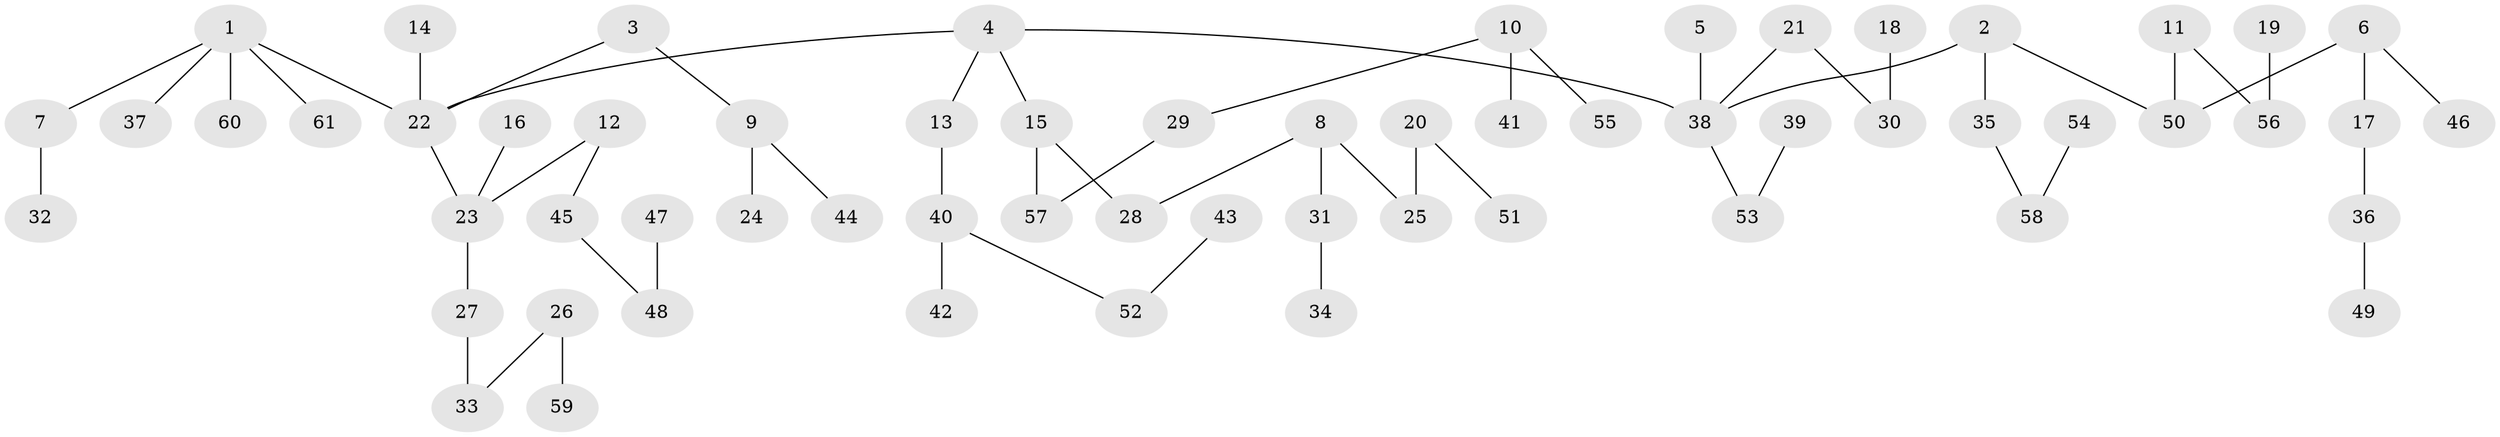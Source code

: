 // original degree distribution, {5: 0.040983606557377046, 6: 0.00819672131147541, 2: 0.26229508196721313, 3: 0.1721311475409836, 4: 0.05737704918032787, 1: 0.45901639344262296}
// Generated by graph-tools (version 1.1) at 2025/02/03/09/25 03:02:25]
// undirected, 61 vertices, 60 edges
graph export_dot {
graph [start="1"]
  node [color=gray90,style=filled];
  1;
  2;
  3;
  4;
  5;
  6;
  7;
  8;
  9;
  10;
  11;
  12;
  13;
  14;
  15;
  16;
  17;
  18;
  19;
  20;
  21;
  22;
  23;
  24;
  25;
  26;
  27;
  28;
  29;
  30;
  31;
  32;
  33;
  34;
  35;
  36;
  37;
  38;
  39;
  40;
  41;
  42;
  43;
  44;
  45;
  46;
  47;
  48;
  49;
  50;
  51;
  52;
  53;
  54;
  55;
  56;
  57;
  58;
  59;
  60;
  61;
  1 -- 7 [weight=1.0];
  1 -- 22 [weight=1.0];
  1 -- 37 [weight=1.0];
  1 -- 60 [weight=1.0];
  1 -- 61 [weight=1.0];
  2 -- 35 [weight=1.0];
  2 -- 38 [weight=1.0];
  2 -- 50 [weight=1.0];
  3 -- 9 [weight=1.0];
  3 -- 22 [weight=1.0];
  4 -- 13 [weight=1.0];
  4 -- 15 [weight=1.0];
  4 -- 22 [weight=1.0];
  4 -- 38 [weight=1.0];
  5 -- 38 [weight=1.0];
  6 -- 17 [weight=1.0];
  6 -- 46 [weight=1.0];
  6 -- 50 [weight=1.0];
  7 -- 32 [weight=1.0];
  8 -- 25 [weight=1.0];
  8 -- 28 [weight=1.0];
  8 -- 31 [weight=1.0];
  9 -- 24 [weight=1.0];
  9 -- 44 [weight=1.0];
  10 -- 29 [weight=1.0];
  10 -- 41 [weight=1.0];
  10 -- 55 [weight=1.0];
  11 -- 50 [weight=1.0];
  11 -- 56 [weight=1.0];
  12 -- 23 [weight=1.0];
  12 -- 45 [weight=1.0];
  13 -- 40 [weight=1.0];
  14 -- 22 [weight=1.0];
  15 -- 28 [weight=1.0];
  15 -- 57 [weight=1.0];
  16 -- 23 [weight=1.0];
  17 -- 36 [weight=1.0];
  18 -- 30 [weight=1.0];
  19 -- 56 [weight=1.0];
  20 -- 25 [weight=1.0];
  20 -- 51 [weight=1.0];
  21 -- 30 [weight=1.0];
  21 -- 38 [weight=1.0];
  22 -- 23 [weight=1.0];
  23 -- 27 [weight=1.0];
  26 -- 33 [weight=1.0];
  26 -- 59 [weight=1.0];
  27 -- 33 [weight=1.0];
  29 -- 57 [weight=1.0];
  31 -- 34 [weight=1.0];
  35 -- 58 [weight=1.0];
  36 -- 49 [weight=1.0];
  38 -- 53 [weight=1.0];
  39 -- 53 [weight=1.0];
  40 -- 42 [weight=1.0];
  40 -- 52 [weight=1.0];
  43 -- 52 [weight=1.0];
  45 -- 48 [weight=1.0];
  47 -- 48 [weight=1.0];
  54 -- 58 [weight=1.0];
}
